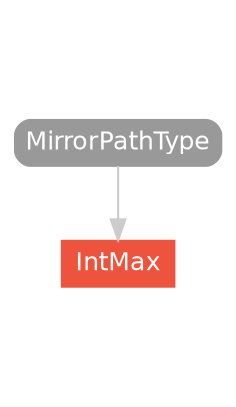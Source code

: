 strict digraph "IntMax - Type Hierarchy - SwiftDoc.org" {
    pad="0.1,0.8"
    node [shape=box, style="filled,rounded", color="#999999", fillcolor="#999999", fontcolor=white, fontname=Helvetica, fontnames="Helvetica,sansserif", fontsize=12, margin="0.07,0.05", height="0.3"]
    edge [color="#cccccc"]
    "IntMax" [URL="/type/IntMax/", style="filled", fillcolor="#ee543d", color="#ee543d"]
    "MirrorPathType" [URL="/protocol/MirrorPathType/hierarchy/"]    "MirrorPathType" -> "IntMax"
    subgraph Types {
        rank = max; "IntMax";
    }
}
